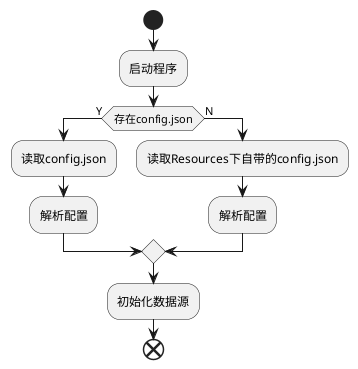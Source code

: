 @startuml
start
:启动程序;
if (存在config.json) then (Y)
:读取config.json;
:解析配置;
else (N)
:读取Resources下自带的config.json;
:解析配置;
endif
:初始化数据源;
end
@enduml
